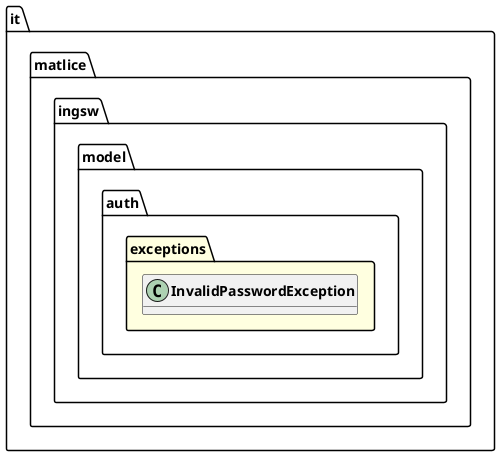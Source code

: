 @startuml

skinparam svgLinkTarget _parent
skinparam linetype ortho
package it.matlice.ingsw.model.auth.exceptions [[../../../../../../it/matlice/ingsw/model/auth/exceptions/package-summary.html{it.matlice.ingsw.model.auth.exceptions}]] #lightyellow {
}

class "<b><size:14>InvalidPasswordException</b>" as it.matlice.ingsw.model.auth.exceptions.InvalidPasswordException  [[../../../../../../it/matlice/ingsw/model/auth/exceptions/InvalidPasswordException.html{it.matlice.ingsw.model.auth.exceptions.InvalidPasswordException}]] {
}

hide it.matlice.ingsw.model.auth.exceptions.InvalidPasswordException fields
hide it.matlice.ingsw.model.auth.exceptions.InvalidPasswordException methods


@enduml
